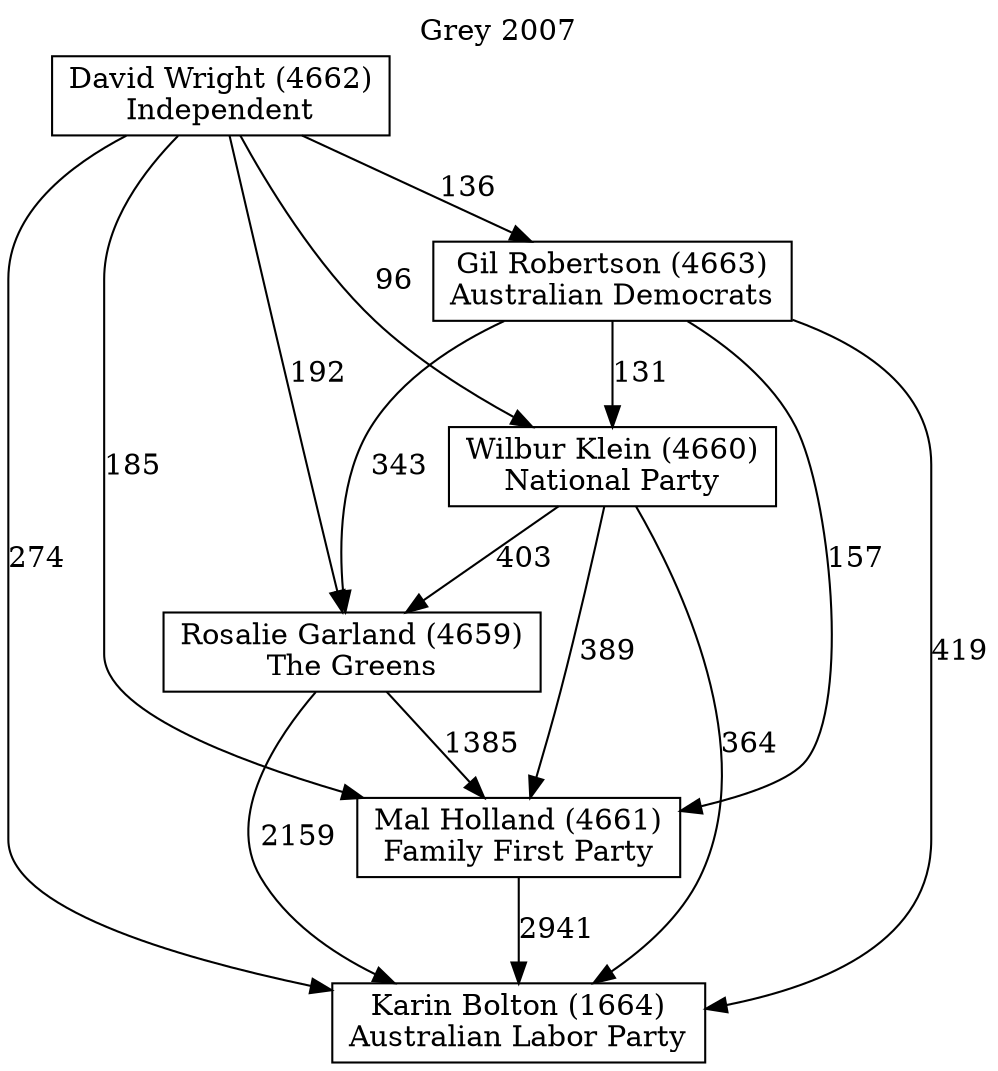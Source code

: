 // House preference flow
digraph "Karin Bolton (1664)_Grey_2007" {
	graph [label="Grey 2007" labelloc=t mclimit=10]
	node [shape=box]
	"David Wright (4662)" [label="David Wright (4662)
Independent"]
	"Gil Robertson (4663)" [label="Gil Robertson (4663)
Australian Democrats"]
	"Karin Bolton (1664)" [label="Karin Bolton (1664)
Australian Labor Party"]
	"Mal Holland (4661)" [label="Mal Holland (4661)
Family First Party"]
	"Rosalie Garland (4659)" [label="Rosalie Garland (4659)
The Greens"]
	"Wilbur Klein (4660)" [label="Wilbur Klein (4660)
National Party"]
	"David Wright (4662)" -> "Gil Robertson (4663)" [label=136]
	"David Wright (4662)" -> "Karin Bolton (1664)" [label=274]
	"David Wright (4662)" -> "Mal Holland (4661)" [label=185]
	"David Wright (4662)" -> "Rosalie Garland (4659)" [label=192]
	"David Wright (4662)" -> "Wilbur Klein (4660)" [label=96]
	"Gil Robertson (4663)" -> "Karin Bolton (1664)" [label=419]
	"Gil Robertson (4663)" -> "Mal Holland (4661)" [label=157]
	"Gil Robertson (4663)" -> "Rosalie Garland (4659)" [label=343]
	"Gil Robertson (4663)" -> "Wilbur Klein (4660)" [label=131]
	"Mal Holland (4661)" -> "Karin Bolton (1664)" [label=2941]
	"Rosalie Garland (4659)" -> "Karin Bolton (1664)" [label=2159]
	"Rosalie Garland (4659)" -> "Mal Holland (4661)" [label=1385]
	"Wilbur Klein (4660)" -> "Karin Bolton (1664)" [label=364]
	"Wilbur Klein (4660)" -> "Mal Holland (4661)" [label=389]
	"Wilbur Klein (4660)" -> "Rosalie Garland (4659)" [label=403]
}
